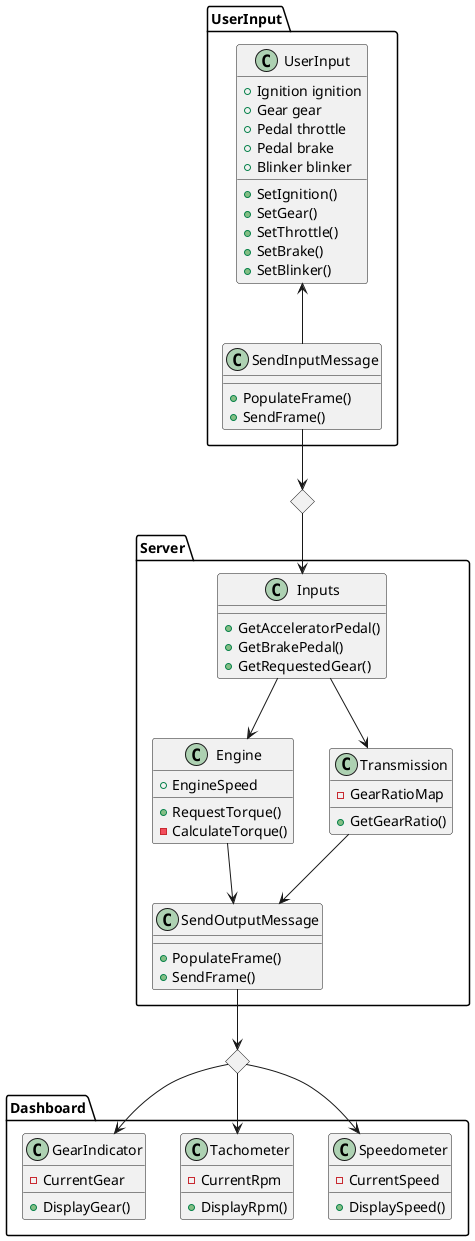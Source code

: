 @startuml classes

diamond InputFrame
diamond OutputFrame

package UserInput {
    class UserInput {
        + Ignition ignition
        + Gear gear
        + Pedal throttle
        + Pedal brake
        + Blinker blinker
        + SetIgnition()
        + SetGear()
        + SetThrottle()
        + SetBrake()
        + SetBlinker()
    }
    class SendInputMessage {
        + PopulateFrame()
        + SendFrame()
    }
    SendInputMessage -up-> UserInput
}

package Server {
    class Inputs {
        + GetAcceleratorPedal()
        + GetBrakePedal()
        + GetRequestedGear()
    }
    class SendOutputMessage {
        + PopulateFrame()
        + SendFrame()
    }
    class Engine {
        + EngineSpeed
        + RequestTorque()
        - CalculateTorque()
    }
    class Transmission {
        - GearRatioMap
        + GetGearRatio()
    }
}

package Dashboard {
    class Speedometer {
        - CurrentSpeed
        + DisplaySpeed()
    }
    class Tachometer {
        - CurrentRpm
        + DisplayRpm()
    }
    class GearIndicator {
        - CurrentGear
        + DisplayGear()
    }
}

SendInputMessage --> InputFrame
InputFrame --> Inputs
Inputs --> Engine
Inputs --> Transmission
Engine --> SendOutputMessage
Transmission --> SendOutputMessage
SendOutputMessage --> OutputFrame
OutputFrame --> Speedometer
OutputFrame --> Tachometer
OutputFrame --> GearIndicator

@enduml

